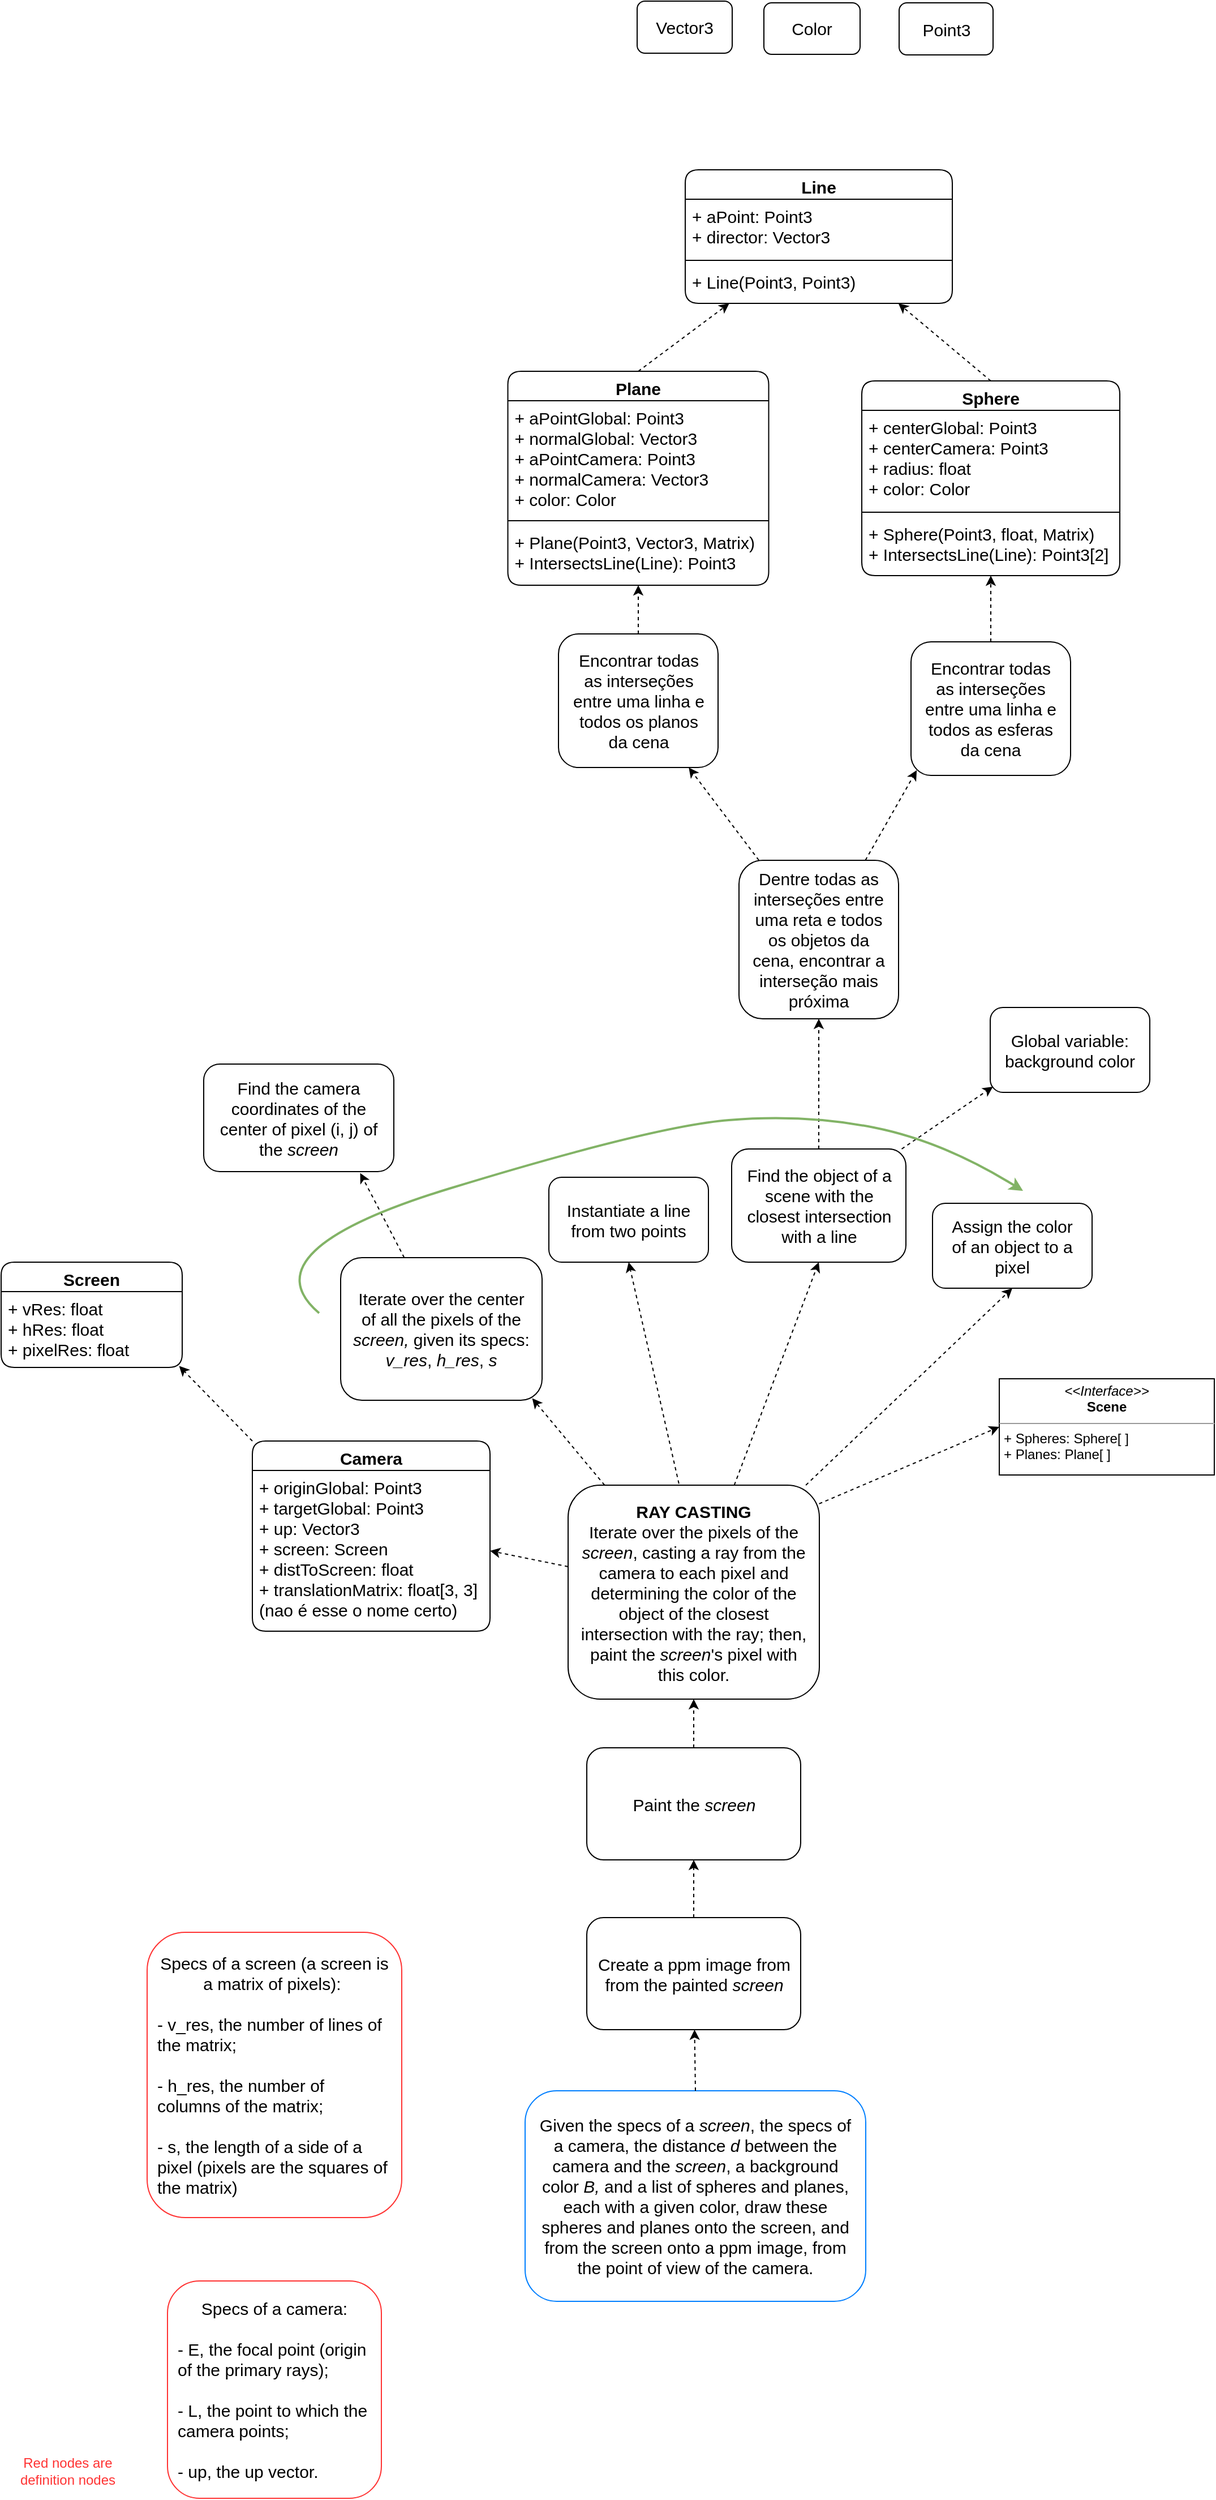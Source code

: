 <mxfile version="17.2.4" type="device"><diagram id="tfCngWxCZrHyIE2Hn7TY" name="Page-1"><mxGraphModel dx="868" dy="1079" grid="0" gridSize="10" guides="1" tooltips="1" connect="1" arrows="1" fold="1" page="0" pageScale="1" pageWidth="2000" pageHeight="2000" math="0" shadow="0"><root><mxCell id="0"/><mxCell id="1" parent="0"/><mxCell id="rTyuxU-tB9MDMoF0Tk64-8" value="Given the specs of a &lt;i style=&quot;font-size: 15px&quot;&gt;screen&lt;/i&gt;, the specs of a camera,&amp;nbsp;the distance &lt;i style=&quot;font-size: 15px&quot;&gt;d&lt;/i&gt;&amp;nbsp;between the camera and the &lt;i&gt;screen&lt;/i&gt;, a background color &lt;i style=&quot;font-size: 15px&quot;&gt;B,&lt;/i&gt;&amp;nbsp;and a list of spheres and planes, each with a given color, draw these spheres and planes onto the screen, and from the screen onto a ppm image, from the point of view of the camera." style="text;html=1;strokeColor=#007FFF;fillColor=none;align=center;verticalAlign=middle;whiteSpace=wrap;rounded=1;fontSize=15;spacingLeft=8;spacingRight=8;" parent="1" vertex="1"><mxGeometry x="856" y="1725" width="301" height="186" as="geometry"/></mxCell><mxCell id="rTyuxU-tB9MDMoF0Tk64-12" value="Screen" style="swimlane;fontStyle=1;align=center;verticalAlign=top;childLayout=stackLayout;horizontal=1;startSize=26;horizontalStack=0;resizeParent=1;resizeParentMax=0;resizeLast=0;collapsible=1;marginBottom=0;rounded=1;fontSize=15;strokeColor=default;" parent="1" vertex="1"><mxGeometry x="393" y="993" width="160" height="93" as="geometry"/></mxCell><mxCell id="rTyuxU-tB9MDMoF0Tk64-13" value="+ vRes: float&#10;+ hRes: float&#10;+ pixelRes: float" style="text;strokeColor=none;fillColor=none;align=left;verticalAlign=top;spacingLeft=4;spacingRight=4;overflow=hidden;rotatable=0;points=[[0,0.5],[1,0.5]];portConstraint=eastwest;rounded=1;fontSize=15;" parent="rTyuxU-tB9MDMoF0Tk64-12" vertex="1"><mxGeometry y="26" width="160" height="67" as="geometry"/></mxCell><mxCell id="FCfAwDTpxK7-JRyxvqGb-38" style="edgeStyle=none;rounded=0;orthogonalLoop=1;jettySize=auto;html=1;entryX=0.983;entryY=0.981;entryDx=0;entryDy=0;entryPerimeter=0;dashed=1;strokeWidth=1;exitX=0;exitY=0;exitDx=0;exitDy=0;" parent="1" source="rTyuxU-tB9MDMoF0Tk64-17" target="rTyuxU-tB9MDMoF0Tk64-13" edge="1"><mxGeometry relative="1" as="geometry"><mxPoint x="549.64" y="1103.482" as="targetPoint"/></mxGeometry></mxCell><mxCell id="rTyuxU-tB9MDMoF0Tk64-17" value="Camera" style="swimlane;fontStyle=1;align=center;verticalAlign=top;childLayout=stackLayout;horizontal=1;startSize=26;horizontalStack=0;resizeParent=1;resizeParentMax=0;resizeLast=0;collapsible=1;marginBottom=0;rounded=1;fontSize=15;strokeColor=default;" parent="1" vertex="1"><mxGeometry x="615" y="1151" width="210" height="168" as="geometry"/></mxCell><mxCell id="rTyuxU-tB9MDMoF0Tk64-18" value="+ originGlobal: Point3&#10;+ targetGlobal: Point3&#10;+ up: Vector3&#10;+ screen: Screen&#10;+ distToScreen: float&#10;+ translationMatrix: float[3, 3]&#10;(nao é esse o nome certo)" style="text;strokeColor=none;fillColor=none;align=left;verticalAlign=top;spacingLeft=4;spacingRight=4;overflow=hidden;rotatable=0;points=[[0,0.5],[1,0.5]];portConstraint=eastwest;rounded=1;fontSize=15;" parent="rTyuxU-tB9MDMoF0Tk64-17" vertex="1"><mxGeometry y="26" width="210" height="142" as="geometry"/></mxCell><mxCell id="rTyuxU-tB9MDMoF0Tk64-83" style="edgeStyle=none;rounded=0;orthogonalLoop=1;jettySize=auto;html=1;fontSize=15;exitX=0.5;exitY=0;exitDx=0;exitDy=0;dashed=1;entryX=0.5;entryY=1;entryDx=0;entryDy=0;" parent="1" source="rTyuxU-tB9MDMoF0Tk64-82" target="rTyuxU-tB9MDMoF0Tk64-22" edge="1"><mxGeometry relative="1" as="geometry"/></mxCell><mxCell id="rTyuxU-tB9MDMoF0Tk64-22" value="Sphere" style="swimlane;fontStyle=1;align=center;verticalAlign=top;childLayout=stackLayout;horizontal=1;startSize=26;horizontalStack=0;resizeParent=1;resizeParentMax=0;resizeLast=0;collapsible=1;marginBottom=0;rounded=1;fontSize=15;strokeColor=default;" parent="1" vertex="1"><mxGeometry x="1153.5" y="214.5" width="228" height="172" as="geometry"/></mxCell><mxCell id="rTyuxU-tB9MDMoF0Tk64-23" value="+ centerGlobal: Point3&#10;+ centerCamera: Point3&#10;+ radius: float&#10;+ color: Color" style="text;strokeColor=none;fillColor=none;align=left;verticalAlign=top;spacingLeft=4;spacingRight=4;overflow=hidden;rotatable=0;points=[[0,0.5],[1,0.5]];portConstraint=eastwest;rounded=1;fontSize=15;" parent="rTyuxU-tB9MDMoF0Tk64-22" vertex="1"><mxGeometry y="26" width="228" height="86" as="geometry"/></mxCell><mxCell id="rTyuxU-tB9MDMoF0Tk64-24" value="" style="line;strokeWidth=1;fillColor=none;align=left;verticalAlign=middle;spacingTop=-1;spacingLeft=3;spacingRight=3;rotatable=0;labelPosition=right;points=[];portConstraint=eastwest;rounded=1;fontSize=15;" parent="rTyuxU-tB9MDMoF0Tk64-22" vertex="1"><mxGeometry y="112" width="228" height="8" as="geometry"/></mxCell><mxCell id="rTyuxU-tB9MDMoF0Tk64-25" value="+ Sphere(Point3, float, Matrix)&#10;+ IntersectsLine(Line): Point3[2]" style="text;strokeColor=none;fillColor=none;align=left;verticalAlign=top;spacingLeft=4;spacingRight=4;overflow=hidden;rotatable=0;points=[[0,0.5],[1,0.5]];portConstraint=eastwest;rounded=1;fontSize=15;" parent="rTyuxU-tB9MDMoF0Tk64-22" vertex="1"><mxGeometry y="120" width="228" height="52" as="geometry"/></mxCell><mxCell id="rTyuxU-tB9MDMoF0Tk64-84" style="edgeStyle=none;rounded=0;orthogonalLoop=1;jettySize=auto;html=1;fontSize=15;exitX=0.5;exitY=0;exitDx=0;exitDy=0;dashed=1;" parent="1" source="rTyuxU-tB9MDMoF0Tk64-57" target="rTyuxU-tB9MDMoF0Tk64-26" edge="1"><mxGeometry relative="1" as="geometry"/></mxCell><mxCell id="rTyuxU-tB9MDMoF0Tk64-26" value="Plane" style="swimlane;fontStyle=1;align=center;verticalAlign=top;childLayout=stackLayout;horizontal=1;startSize=26;horizontalStack=0;resizeParent=1;resizeParentMax=0;resizeLast=0;collapsible=1;marginBottom=0;rounded=1;fontSize=15;strokeColor=default;" parent="1" vertex="1"><mxGeometry x="840.75" y="206" width="230.5" height="189" as="geometry"/></mxCell><mxCell id="rTyuxU-tB9MDMoF0Tk64-27" value="+ aPointGlobal: Point3&#10;+ normalGlobal: Vector3&#10;+ aPointCamera: Point3&#10;+ normalCamera: Vector3&#10;+ color: Color" style="text;strokeColor=none;fillColor=none;align=left;verticalAlign=top;spacingLeft=4;spacingRight=4;overflow=hidden;rotatable=0;points=[[0,0.5],[1,0.5]];portConstraint=eastwest;rounded=1;fontSize=15;" parent="rTyuxU-tB9MDMoF0Tk64-26" vertex="1"><mxGeometry y="26" width="230.5" height="102" as="geometry"/></mxCell><mxCell id="rTyuxU-tB9MDMoF0Tk64-28" value="" style="line;strokeWidth=1;fillColor=none;align=left;verticalAlign=middle;spacingTop=-1;spacingLeft=3;spacingRight=3;rotatable=0;labelPosition=right;points=[];portConstraint=eastwest;rounded=1;fontSize=15;" parent="rTyuxU-tB9MDMoF0Tk64-26" vertex="1"><mxGeometry y="128" width="230.5" height="8" as="geometry"/></mxCell><mxCell id="rTyuxU-tB9MDMoF0Tk64-29" value="+ Plane(Point3, Vector3, Matrix)&#10;+ IntersectsLine(Line): Point3" style="text;strokeColor=none;fillColor=none;align=left;verticalAlign=top;spacingLeft=4;spacingRight=4;overflow=hidden;rotatable=0;points=[[0,0.5],[1,0.5]];portConstraint=eastwest;rounded=1;fontSize=15;" parent="rTyuxU-tB9MDMoF0Tk64-26" vertex="1"><mxGeometry y="136" width="230.5" height="53" as="geometry"/></mxCell><mxCell id="rTyuxU-tB9MDMoF0Tk64-55" style="edgeStyle=none;rounded=0;orthogonalLoop=1;jettySize=auto;html=1;fontSize=15;dashed=1;exitX=0.5;exitY=0;exitDx=0;exitDy=0;" parent="1" source="rTyuxU-tB9MDMoF0Tk64-8" target="rTyuxU-tB9MDMoF0Tk64-33" edge="1"><mxGeometry relative="1" as="geometry"/></mxCell><mxCell id="mPbjNwdtMVBSxrc8tQmg-3" style="edgeStyle=orthogonalEdgeStyle;rounded=0;orthogonalLoop=1;jettySize=auto;html=1;entryX=0.5;entryY=1;entryDx=0;entryDy=0;dashed=1;" edge="1" parent="1" source="rTyuxU-tB9MDMoF0Tk64-33" target="mPbjNwdtMVBSxrc8tQmg-2"><mxGeometry relative="1" as="geometry"/></mxCell><mxCell id="rTyuxU-tB9MDMoF0Tk64-33" value="Create a ppm image from from the painted &lt;i&gt;screen&lt;/i&gt;" style="text;html=1;strokeColor=default;fillColor=none;align=center;verticalAlign=middle;whiteSpace=wrap;rounded=1;fontSize=15;spacingLeft=8;spacingRight=8;" parent="1" vertex="1"><mxGeometry x="910.5" y="1572" width="189" height="99" as="geometry"/></mxCell><mxCell id="rTyuxU-tB9MDMoF0Tk64-87" style="edgeStyle=none;rounded=0;orthogonalLoop=1;jettySize=auto;html=1;fontSize=15;dashed=1;" parent="1" source="rTyuxU-tB9MDMoF0Tk64-85" target="rTyuxU-tB9MDMoF0Tk64-57" edge="1"><mxGeometry relative="1" as="geometry"/></mxCell><mxCell id="rTyuxU-tB9MDMoF0Tk64-57" value="Encontrar todas as interseções entre uma linha e todos os planos da cena" style="text;html=1;strokeColor=default;fillColor=none;align=center;verticalAlign=middle;whiteSpace=wrap;rounded=1;fontSize=15;spacingLeft=8;spacingRight=8;" parent="1" vertex="1"><mxGeometry x="885.5" y="438" width="141" height="118" as="geometry"/></mxCell><mxCell id="rTyuxU-tB9MDMoF0Tk64-75" style="edgeStyle=none;rounded=0;orthogonalLoop=1;jettySize=auto;html=1;fontSize=15;exitX=0.5;exitY=0;exitDx=0;exitDy=0;dashed=1;" parent="1" source="rTyuxU-tB9MDMoF0Tk64-22" target="rTyuxU-tB9MDMoF0Tk64-71" edge="1"><mxGeometry relative="1" as="geometry"/></mxCell><mxCell id="rTyuxU-tB9MDMoF0Tk64-81" style="edgeStyle=none;rounded=0;orthogonalLoop=1;jettySize=auto;html=1;fontSize=15;exitX=0.5;exitY=0;exitDx=0;exitDy=0;dashed=1;" parent="1" source="rTyuxU-tB9MDMoF0Tk64-26" target="rTyuxU-tB9MDMoF0Tk64-71" edge="1"><mxGeometry relative="1" as="geometry"/></mxCell><mxCell id="rTyuxU-tB9MDMoF0Tk64-71" value="Line" style="swimlane;fontStyle=1;align=center;verticalAlign=top;childLayout=stackLayout;horizontal=1;startSize=26;horizontalStack=0;resizeParent=1;resizeParentMax=0;resizeLast=0;collapsible=1;marginBottom=0;rounded=1;fontSize=15;strokeColor=default;" parent="1" vertex="1"><mxGeometry x="997.5" y="28" width="236" height="118" as="geometry"/></mxCell><mxCell id="rTyuxU-tB9MDMoF0Tk64-72" value="+ aPoint: Point3&#10;+ director: Vector3" style="text;strokeColor=none;fillColor=none;align=left;verticalAlign=top;spacingLeft=4;spacingRight=4;overflow=hidden;rotatable=0;points=[[0,0.5],[1,0.5]];portConstraint=eastwest;rounded=1;fontSize=15;" parent="rTyuxU-tB9MDMoF0Tk64-71" vertex="1"><mxGeometry y="26" width="236" height="50" as="geometry"/></mxCell><mxCell id="rTyuxU-tB9MDMoF0Tk64-73" value="" style="line;strokeWidth=1;fillColor=none;align=left;verticalAlign=middle;spacingTop=-1;spacingLeft=3;spacingRight=3;rotatable=0;labelPosition=right;points=[];portConstraint=eastwest;rounded=1;fontSize=15;" parent="rTyuxU-tB9MDMoF0Tk64-71" vertex="1"><mxGeometry y="76" width="236" height="8" as="geometry"/></mxCell><mxCell id="rTyuxU-tB9MDMoF0Tk64-74" value="+ Line(Point3, Point3)" style="text;strokeColor=none;fillColor=none;align=left;verticalAlign=top;spacingLeft=4;spacingRight=4;overflow=hidden;rotatable=0;points=[[0,0.5],[1,0.5]];portConstraint=eastwest;rounded=1;fontSize=15;" parent="rTyuxU-tB9MDMoF0Tk64-71" vertex="1"><mxGeometry y="84" width="236" height="34" as="geometry"/></mxCell><mxCell id="rTyuxU-tB9MDMoF0Tk64-88" style="edgeStyle=none;rounded=0;orthogonalLoop=1;jettySize=auto;html=1;fontSize=15;exitX=0.792;exitY=0;exitDx=0;exitDy=0;exitPerimeter=0;dashed=1;entryX=0.036;entryY=0.961;entryDx=0;entryDy=0;entryPerimeter=0;" parent="1" source="rTyuxU-tB9MDMoF0Tk64-85" target="rTyuxU-tB9MDMoF0Tk64-82" edge="1"><mxGeometry relative="1" as="geometry"/></mxCell><mxCell id="rTyuxU-tB9MDMoF0Tk64-82" value="Encontrar todas as interseções entre uma linha e todos as esferas da cena" style="text;html=1;strokeColor=default;fillColor=none;align=center;verticalAlign=middle;whiteSpace=wrap;rounded=1;fontSize=15;spacingLeft=8;spacingRight=8;" parent="1" vertex="1"><mxGeometry x="1197" y="445" width="141" height="118" as="geometry"/></mxCell><mxCell id="rTyuxU-tB9MDMoF0Tk64-85" value="Dentre todas as interseções entre uma reta e todos os objetos da cena, encontrar a interseção mais próxima" style="text;html=1;strokeColor=default;fillColor=none;align=center;verticalAlign=middle;whiteSpace=wrap;rounded=1;fontSize=15;spacingLeft=8;spacingRight=8;" parent="1" vertex="1"><mxGeometry x="1045" y="638" width="141" height="140" as="geometry"/></mxCell><mxCell id="FCfAwDTpxK7-JRyxvqGb-6" value="&lt;p style=&quot;margin: 0px ; margin-top: 4px ; text-align: center&quot;&gt;&lt;i&gt;&amp;lt;&amp;lt;Interface&amp;gt;&amp;gt;&lt;/i&gt;&lt;br&gt;&lt;b&gt;Scene&lt;/b&gt;&lt;/p&gt;&lt;hr size=&quot;1&quot;&gt;&lt;p style=&quot;margin: 0px ; margin-left: 4px&quot;&gt;+ Spheres: Sphere[ ]&lt;br&gt;+ Planes: Plane[ ]&lt;/p&gt;&lt;p style=&quot;margin: 0px ; margin-left: 4px&quot;&gt;&lt;br&gt;&lt;/p&gt;" style="verticalAlign=top;align=left;overflow=fill;fontSize=12;fontFamily=Helvetica;html=1;" parent="1" vertex="1"><mxGeometry x="1275" y="1096" width="190" height="85" as="geometry"/></mxCell><mxCell id="FCfAwDTpxK7-JRyxvqGb-7" style="edgeStyle=none;rounded=0;orthogonalLoop=1;jettySize=auto;html=1;entryX=0;entryY=0.5;entryDx=0;entryDy=0;dashed=1;exitX=0.999;exitY=0.087;exitDx=0;exitDy=0;exitPerimeter=0;" parent="1" source="rTyuxU-tB9MDMoF0Tk64-31" target="FCfAwDTpxK7-JRyxvqGb-6" edge="1"><mxGeometry relative="1" as="geometry"/></mxCell><mxCell id="FCfAwDTpxK7-JRyxvqGb-12" style="edgeStyle=none;rounded=0;orthogonalLoop=1;jettySize=auto;html=1;entryX=0.823;entryY=1.013;entryDx=0;entryDy=0;entryPerimeter=0;dashed=1;" parent="1" source="FCfAwDTpxK7-JRyxvqGb-8" target="FCfAwDTpxK7-JRyxvqGb-11" edge="1"><mxGeometry relative="1" as="geometry"/></mxCell><mxCell id="FCfAwDTpxK7-JRyxvqGb-8" value="Iterate over the center of all the pixels of the &lt;i&gt;screen, &lt;/i&gt;given its specs: &lt;i&gt;v_res&lt;/i&gt;, &lt;i&gt;h_res&lt;/i&gt;, &lt;i&gt;s&lt;/i&gt;" style="text;html=1;strokeColor=default;fillColor=none;align=center;verticalAlign=middle;whiteSpace=wrap;rounded=1;fontSize=15;spacingLeft=8;spacingRight=8;" parent="1" vertex="1"><mxGeometry x="693" y="989" width="178" height="126" as="geometry"/></mxCell><mxCell id="FCfAwDTpxK7-JRyxvqGb-9" style="edgeStyle=none;rounded=0;orthogonalLoop=1;jettySize=auto;html=1;entryX=0.951;entryY=0.986;entryDx=0;entryDy=0;dashed=1;entryPerimeter=0;" parent="1" source="rTyuxU-tB9MDMoF0Tk64-31" target="FCfAwDTpxK7-JRyxvqGb-8" edge="1"><mxGeometry relative="1" as="geometry"/></mxCell><mxCell id="FCfAwDTpxK7-JRyxvqGb-11" value="Find the camera coordinates of the center of pixel (i, j) of the &lt;i&gt;screen&lt;/i&gt;" style="text;html=1;strokeColor=default;fillColor=none;align=center;verticalAlign=middle;whiteSpace=wrap;rounded=1;fontSize=15;spacingLeft=8;spacingRight=8;" parent="1" vertex="1"><mxGeometry x="572" y="818" width="168" height="95" as="geometry"/></mxCell><mxCell id="FCfAwDTpxK7-JRyxvqGb-18" value="Global variable: background color" style="text;html=1;strokeColor=default;fillColor=none;align=center;verticalAlign=middle;whiteSpace=wrap;rounded=1;fontSize=15;spacingLeft=8;spacingRight=8;" parent="1" vertex="1"><mxGeometry x="1267" y="768" width="141" height="75" as="geometry"/></mxCell><mxCell id="FCfAwDTpxK7-JRyxvqGb-19" value="Instantiate a line from two points" style="text;html=1;strokeColor=default;fillColor=none;align=center;verticalAlign=middle;whiteSpace=wrap;rounded=1;fontSize=15;spacingLeft=8;spacingRight=8;" parent="1" vertex="1"><mxGeometry x="877" y="918" width="141" height="75" as="geometry"/></mxCell><mxCell id="FCfAwDTpxK7-JRyxvqGb-21" style="edgeStyle=none;rounded=0;orthogonalLoop=1;jettySize=auto;html=1;dashed=1;exitX=0.441;exitY=-0.007;exitDx=0;exitDy=0;exitPerimeter=0;entryX=0.5;entryY=1;entryDx=0;entryDy=0;" parent="1" source="rTyuxU-tB9MDMoF0Tk64-31" target="FCfAwDTpxK7-JRyxvqGb-19" edge="1"><mxGeometry relative="1" as="geometry"><mxPoint x="1243" y="1110" as="targetPoint"/></mxGeometry></mxCell><mxCell id="FCfAwDTpxK7-JRyxvqGb-35" style="edgeStyle=none;rounded=0;orthogonalLoop=1;jettySize=auto;html=1;entryX=0.017;entryY=0.933;entryDx=0;entryDy=0;strokeWidth=1;dashed=1;entryPerimeter=0;" parent="1" source="FCfAwDTpxK7-JRyxvqGb-28" target="FCfAwDTpxK7-JRyxvqGb-18" edge="1"><mxGeometry relative="1" as="geometry"/></mxCell><mxCell id="FCfAwDTpxK7-JRyxvqGb-36" style="edgeStyle=none;rounded=0;orthogonalLoop=1;jettySize=auto;html=1;entryX=0.5;entryY=1;entryDx=0;entryDy=0;dashed=1;strokeWidth=1;" parent="1" source="FCfAwDTpxK7-JRyxvqGb-28" target="rTyuxU-tB9MDMoF0Tk64-85" edge="1"><mxGeometry relative="1" as="geometry"/></mxCell><mxCell id="FCfAwDTpxK7-JRyxvqGb-28" value="Find the object of a scene with the closest intersection with a line" style="text;html=1;strokeColor=default;fillColor=none;align=center;verticalAlign=middle;whiteSpace=wrap;rounded=1;fontSize=15;spacingLeft=8;spacingRight=8;" parent="1" vertex="1"><mxGeometry x="1038.5" y="893" width="154" height="100" as="geometry"/></mxCell><mxCell id="FCfAwDTpxK7-JRyxvqGb-29" style="edgeStyle=none;rounded=0;orthogonalLoop=1;jettySize=auto;html=1;entryX=0.5;entryY=1;entryDx=0;entryDy=0;dashed=1;" parent="1" source="rTyuxU-tB9MDMoF0Tk64-31" target="FCfAwDTpxK7-JRyxvqGb-28" edge="1"><mxGeometry relative="1" as="geometry"/></mxCell><mxCell id="FCfAwDTpxK7-JRyxvqGb-30" value="Assign the color of an object to a pixel" style="text;html=1;strokeColor=default;fillColor=none;align=center;verticalAlign=middle;whiteSpace=wrap;rounded=1;fontSize=15;spacingLeft=8;spacingRight=8;" parent="1" vertex="1"><mxGeometry x="1216" y="941" width="141" height="75" as="geometry"/></mxCell><mxCell id="FCfAwDTpxK7-JRyxvqGb-31" style="edgeStyle=none;rounded=0;orthogonalLoop=1;jettySize=auto;html=1;entryX=0.5;entryY=1;entryDx=0;entryDy=0;dashed=1;" parent="1" source="rTyuxU-tB9MDMoF0Tk64-31" target="FCfAwDTpxK7-JRyxvqGb-30" edge="1"><mxGeometry relative="1" as="geometry"/></mxCell><mxCell id="FCfAwDTpxK7-JRyxvqGb-34" value="" style="curved=1;endArrow=classic;html=1;rounded=0;strokeWidth=2;fillColor=#d5e8d4;strokeColor=#82b366;" parent="1" edge="1"><mxGeometry width="50" height="50" relative="1" as="geometry"><mxPoint x="674" y="1038" as="sourcePoint"/><mxPoint x="1296" y="930" as="targetPoint"/><Array as="points"><mxPoint x="609" y="983"/><mxPoint x="969" y="873"/><mxPoint x="1103" y="862"/><mxPoint x="1225" y="886"/></Array></mxGeometry></mxCell><mxCell id="FCfAwDTpxK7-JRyxvqGb-40" style="edgeStyle=none;rounded=0;orthogonalLoop=1;jettySize=auto;html=1;entryX=1;entryY=0.5;entryDx=0;entryDy=0;dashed=1;strokeWidth=1;" parent="1" source="rTyuxU-tB9MDMoF0Tk64-31" target="rTyuxU-tB9MDMoF0Tk64-18" edge="1"><mxGeometry relative="1" as="geometry"/></mxCell><mxCell id="rTyuxU-tB9MDMoF0Tk64-31" value="&lt;b&gt;RAY CASTING&lt;/b&gt;&lt;br&gt;Iterate over the pixels of the &lt;i&gt;screen&lt;/i&gt;, casting a ray from the camera to each pixel and determining the color of the object of the closest intersection with the ray; then, paint the &lt;i&gt;screen&lt;/i&gt;'s pixel with this color." style="text;html=1;strokeColor=default;fillColor=none;align=center;verticalAlign=middle;whiteSpace=wrap;rounded=1;fontSize=15;spacingLeft=8;spacingRight=8;" parent="1" vertex="1"><mxGeometry x="894" y="1190" width="222" height="189" as="geometry"/></mxCell><mxCell id="FCfAwDTpxK7-JRyxvqGb-44" value="Point3" style="text;html=1;strokeColor=default;fillColor=none;align=center;verticalAlign=middle;whiteSpace=wrap;rounded=1;fontSize=15;spacingLeft=8;spacingRight=8;" parent="1" vertex="1"><mxGeometry x="1186.5" y="-119.5" width="83" height="46" as="geometry"/></mxCell><mxCell id="FCfAwDTpxK7-JRyxvqGb-45" value="Vector3" style="text;html=1;strokeColor=default;fillColor=none;align=center;verticalAlign=middle;whiteSpace=wrap;rounded=1;fontSize=15;spacingLeft=8;spacingRight=8;" parent="1" vertex="1"><mxGeometry x="955" y="-121" width="84" height="46" as="geometry"/></mxCell><mxCell id="FCfAwDTpxK7-JRyxvqGb-46" value="Color" style="text;html=1;strokeColor=default;fillColor=none;align=center;verticalAlign=middle;whiteSpace=wrap;rounded=1;fontSize=15;spacingLeft=8;spacingRight=8;" parent="1" vertex="1"><mxGeometry x="1067" y="-119.5" width="85" height="45.5" as="geometry"/></mxCell><mxCell id="mPbjNwdtMVBSxrc8tQmg-1" value="Specs of a screen (a screen is a matrix of pixels):&amp;nbsp;&lt;br&gt;&lt;br&gt;&lt;div style=&quot;text-align: left ; line-height: 1.2&quot;&gt;- v_res, the number of lines of the matrix;&lt;/div&gt;&lt;div style=&quot;text-align: left ; line-height: 1.2&quot;&gt;&lt;br&gt;&lt;/div&gt;&lt;div style=&quot;text-align: left&quot;&gt;- h_res, the number of columns of the matrix;&lt;/div&gt;&lt;div style=&quot;text-align: left&quot;&gt;&lt;br&gt;&lt;/div&gt;&lt;div style=&quot;text-align: left&quot;&gt;- s, the length of a side of a pixel (pixels are the squares of the matrix)&lt;/div&gt;" style="text;html=1;strokeColor=#FF3333;fillColor=none;align=center;verticalAlign=middle;whiteSpace=wrap;rounded=1;fontSize=15;spacingLeft=8;spacingRight=8;" vertex="1" parent="1"><mxGeometry x="522" y="1585" width="225" height="252" as="geometry"/></mxCell><mxCell id="mPbjNwdtMVBSxrc8tQmg-4" style="edgeStyle=orthogonalEdgeStyle;rounded=0;orthogonalLoop=1;jettySize=auto;html=1;entryX=0.5;entryY=1;entryDx=0;entryDy=0;dashed=1;" edge="1" parent="1" source="mPbjNwdtMVBSxrc8tQmg-2" target="rTyuxU-tB9MDMoF0Tk64-31"><mxGeometry relative="1" as="geometry"/></mxCell><mxCell id="mPbjNwdtMVBSxrc8tQmg-2" value="Paint the &lt;i&gt;screen&lt;/i&gt;" style="text;html=1;strokeColor=default;fillColor=none;align=center;verticalAlign=middle;whiteSpace=wrap;rounded=1;fontSize=15;spacingLeft=8;spacingRight=8;" vertex="1" parent="1"><mxGeometry x="910.5" y="1422" width="189" height="99" as="geometry"/></mxCell><mxCell id="mPbjNwdtMVBSxrc8tQmg-5" value="Specs of a camera:&lt;br&gt;&lt;br&gt;&lt;div style=&quot;text-align: left&quot;&gt;&lt;span&gt;- E, the focal point (origin of the primary rays);&amp;nbsp;&lt;/span&gt;&lt;/div&gt;&lt;div style=&quot;text-align: left&quot;&gt;&lt;span&gt;&lt;br&gt;&lt;/span&gt;&lt;/div&gt;&lt;div style=&quot;text-align: left&quot;&gt;&lt;span&gt;- L, the point to which the camera points;&lt;/span&gt;&lt;/div&gt;&lt;div style=&quot;text-align: left&quot;&gt;&lt;span&gt;&lt;br&gt;&lt;/span&gt;&lt;/div&gt;&lt;div style=&quot;text-align: left&quot;&gt;&lt;span&gt;- up, the up vector.&lt;/span&gt;&lt;/div&gt;" style="text;html=1;strokeColor=#FF3333;fillColor=none;align=center;verticalAlign=middle;whiteSpace=wrap;rounded=1;fontSize=15;spacingLeft=8;spacingRight=8;" vertex="1" parent="1"><mxGeometry x="540" y="1893" width="189" height="192" as="geometry"/></mxCell><mxCell id="mPbjNwdtMVBSxrc8tQmg-6" value="&lt;font color=&quot;#ff3333&quot;&gt;Red nodes are definition nodes&lt;/font&gt;" style="text;html=1;strokeColor=none;fillColor=none;align=center;verticalAlign=middle;whiteSpace=wrap;rounded=0;" vertex="1" parent="1"><mxGeometry x="405" y="2036" width="94" height="49" as="geometry"/></mxCell></root></mxGraphModel></diagram></mxfile>